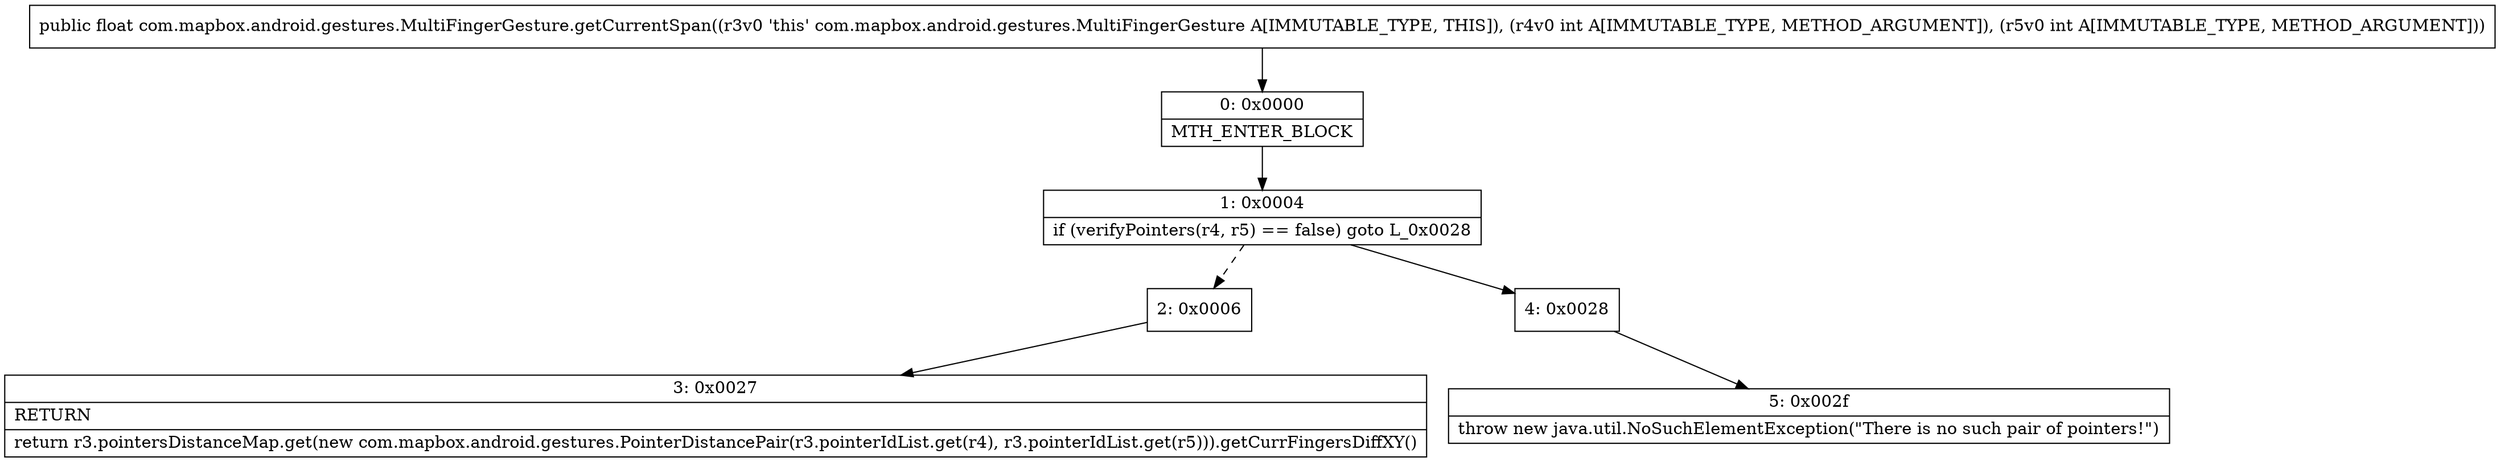 digraph "CFG forcom.mapbox.android.gestures.MultiFingerGesture.getCurrentSpan(II)F" {
Node_0 [shape=record,label="{0\:\ 0x0000|MTH_ENTER_BLOCK\l}"];
Node_1 [shape=record,label="{1\:\ 0x0004|if (verifyPointers(r4, r5) == false) goto L_0x0028\l}"];
Node_2 [shape=record,label="{2\:\ 0x0006}"];
Node_3 [shape=record,label="{3\:\ 0x0027|RETURN\l|return r3.pointersDistanceMap.get(new com.mapbox.android.gestures.PointerDistancePair(r3.pointerIdList.get(r4), r3.pointerIdList.get(r5))).getCurrFingersDiffXY()\l}"];
Node_4 [shape=record,label="{4\:\ 0x0028}"];
Node_5 [shape=record,label="{5\:\ 0x002f|throw new java.util.NoSuchElementException(\"There is no such pair of pointers!\")\l}"];
MethodNode[shape=record,label="{public float com.mapbox.android.gestures.MultiFingerGesture.getCurrentSpan((r3v0 'this' com.mapbox.android.gestures.MultiFingerGesture A[IMMUTABLE_TYPE, THIS]), (r4v0 int A[IMMUTABLE_TYPE, METHOD_ARGUMENT]), (r5v0 int A[IMMUTABLE_TYPE, METHOD_ARGUMENT])) }"];
MethodNode -> Node_0;
Node_0 -> Node_1;
Node_1 -> Node_2[style=dashed];
Node_1 -> Node_4;
Node_2 -> Node_3;
Node_4 -> Node_5;
}

